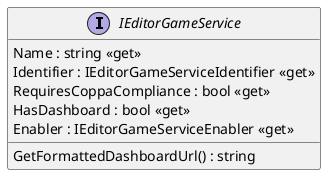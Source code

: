 @startuml
interface IEditorGameService {
    Name : string <<get>>
    Identifier : IEditorGameServiceIdentifier <<get>>
    RequiresCoppaCompliance : bool <<get>>
    HasDashboard : bool <<get>>
    GetFormattedDashboardUrl() : string
    Enabler : IEditorGameServiceEnabler <<get>>
}
@enduml
